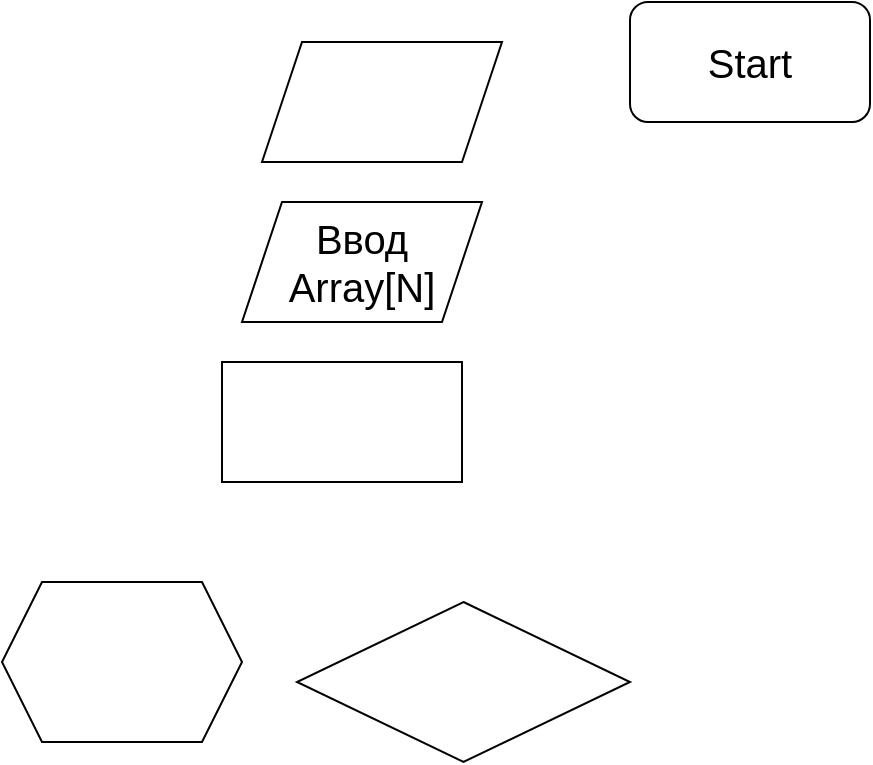 <mxfile>
    <diagram id="qZTNTqjVIG-oNXIvDa-x" name="Страница 1">
        <mxGraphModel dx="1204" dy="576" grid="1" gridSize="10" guides="1" tooltips="1" connect="1" arrows="1" fold="1" page="1" pageScale="1" pageWidth="827" pageHeight="1169" math="0" shadow="0">
            <root>
                <mxCell id="0"/>
                <mxCell id="1" parent="0"/>
                <mxCell id="2" value="&lt;font style=&quot;font-size: 20px&quot;&gt;Start&lt;/font&gt;" style="rounded=1;whiteSpace=wrap;html=1;" parent="1" vertex="1">
                    <mxGeometry x="354" y="10" width="120" height="60" as="geometry"/>
                </mxCell>
                <mxCell id="4" value="Ввод Array[N]" style="shape=parallelogram;perimeter=parallelogramPerimeter;whiteSpace=wrap;html=1;fixedSize=1;fontSize=20;" parent="1" vertex="1">
                    <mxGeometry x="160" y="110" width="120" height="60" as="geometry"/>
                </mxCell>
                <mxCell id="5" value="" style="rounded=0;whiteSpace=wrap;html=1;" vertex="1" parent="1">
                    <mxGeometry x="150" y="190" width="120" height="60" as="geometry"/>
                </mxCell>
                <mxCell id="6" value="" style="rhombus;whiteSpace=wrap;html=1;" vertex="1" parent="1">
                    <mxGeometry x="187.5" y="310" width="166.5" height="80" as="geometry"/>
                </mxCell>
                <mxCell id="7" value="" style="shape=hexagon;perimeter=hexagonPerimeter2;whiteSpace=wrap;html=1;fixedSize=1;" vertex="1" parent="1">
                    <mxGeometry x="40" y="300" width="120" height="80" as="geometry"/>
                </mxCell>
                <mxCell id="8" value="" style="shape=parallelogram;perimeter=parallelogramPerimeter;whiteSpace=wrap;html=1;fixedSize=1;" vertex="1" parent="1">
                    <mxGeometry x="170" y="30" width="120" height="60" as="geometry"/>
                </mxCell>
            </root>
        </mxGraphModel>
    </diagram>
</mxfile>